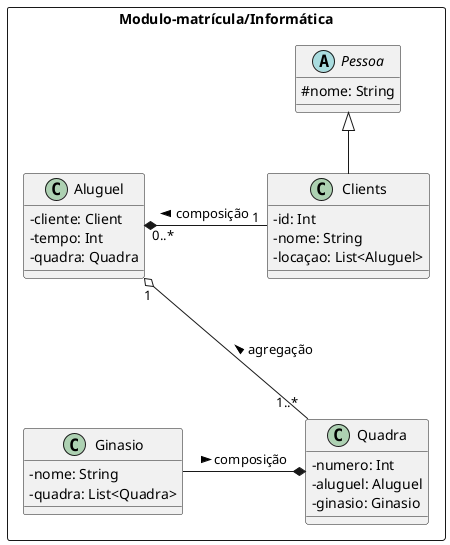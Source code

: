 @startuml matriculaInformatica
skinparam ClassAttributeIconSize 0

package Modulo-matrícula/Informática <<Rectangle>> {

  abstract class Pessoa {
    # nome: String
  }

  Pessoa <|-- Clients

  class Clients {
    - id: Int
    - nome: String
    - locaçao: List<Aluguel>
  }

  Clients "1" -l--* "0..*" Aluguel: composição >

  class Aluguel {
    - cliente: Client
    - tempo: Int
    - quadra: Quadra
  }

  Aluguel "1" o--- "1..*" Quadra: < agregação

  class Quadra {
    - numero: Int
    - aluguel: Aluguel
    - ginasio: Ginasio
  }

  Quadra *-l- Ginasio: < composição

  class Ginasio {
    - nome: String
    - quadra: List<Quadra>
  }

}
@enduml